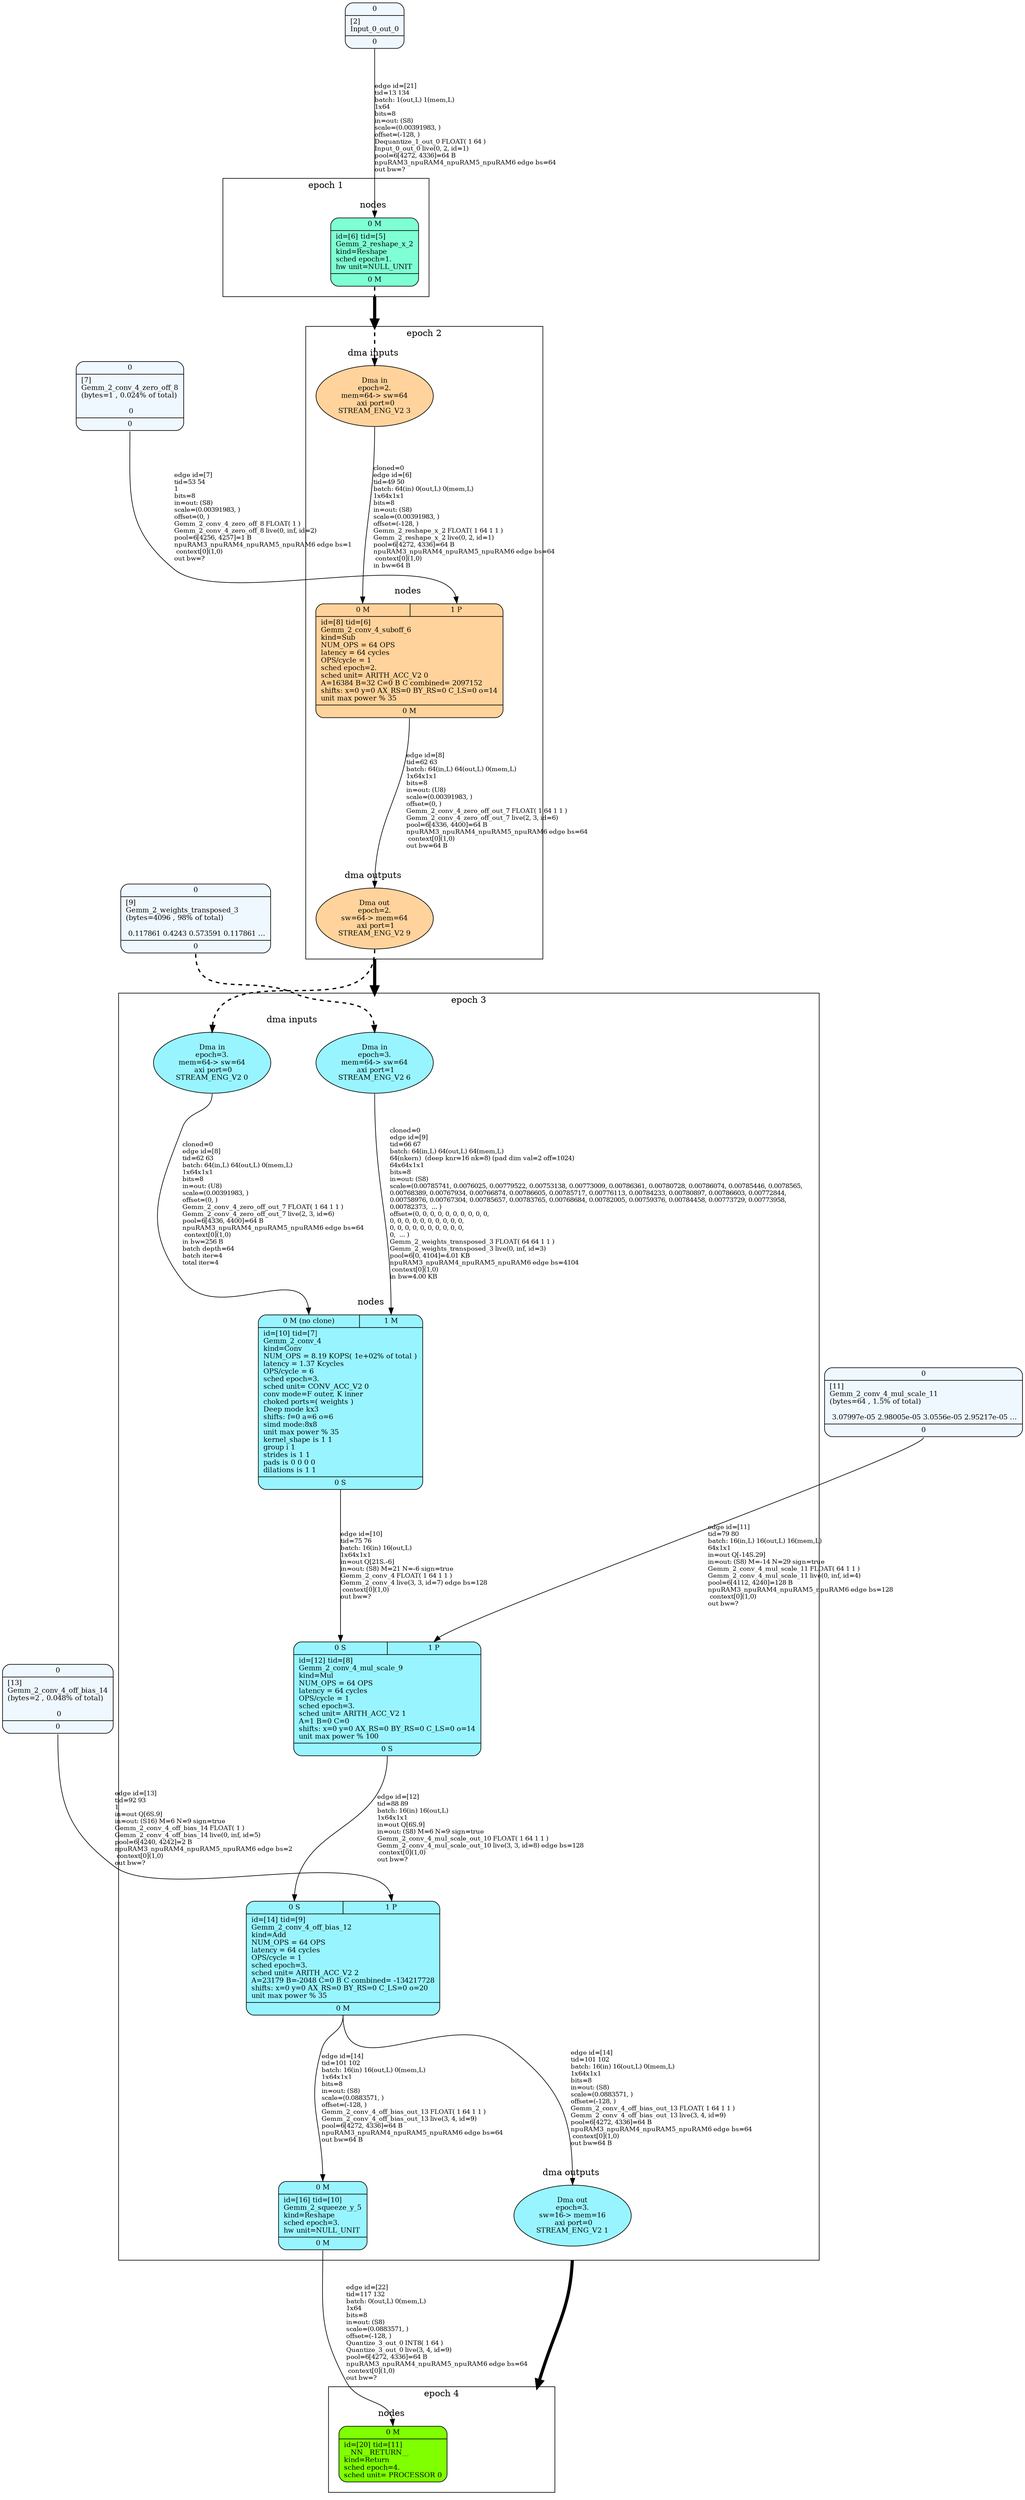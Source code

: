 digraph G {
graph [ fontsize=11 ];
node [ fontsize=11 ];
edge [ fontsize=10 ];
rankdir=BU
ranksep=1.5
nodesep=1
splines=spline
compound=true
Graphinfo [ label="" shape=plaintext, style=rounded, color=black, fontname="Arial-Bold" ];
subgraph cluster_1 { label="epoch 1"; fontsize=14; 
subgraph cluster_1_nodes { label="nodes "; peripheries=0;
Gemm_2_reshape_x_2 ;  }

subgraph cluster_dma_1_in { label=""; peripheries=0;
dummy_1[ style=invis ];  };
 }
subgraph cluster_2 { label="epoch 2"; fontsize=14; 
subgraph cluster_2_nodes { label="nodes "; peripheries=0;
Gemm_2_conv_4_suboff_6 ;  }

subgraph cluster_dma_2_in { label="dma inputs "; peripheries=0;
dma_3i2 ;  };

subgraph cluster_dma_2_out { label="dma outputs "; peripheries=0;
dma_9i2 ;  }
 }
Gemm_2_reshape_x_2:s -> dma_3i2:n [ltail="cluster_1" lhead=cluster_2 strength=1000 penwidth=5];
subgraph cluster_3 { label="epoch 3"; fontsize=14; 
subgraph cluster_3_nodes { label="nodes "; peripheries=0;
Gemm_2_conv_4 ; Gemm_2_conv_4_mul_scale_9 ; Gemm_2_conv_4_off_bias_12 ; Gemm_2_squeeze_y_5 ;  }

subgraph cluster_dma_3_in { label="dma inputs "; peripheries=0;
dma_6i3 ; dma_0i3 ;  };

subgraph cluster_dma_3_out { label="dma outputs "; peripheries=0;
dma_1i3 ;  }
 }
dma_9i2:s -> dma_6i3:n [ltail="cluster_2" lhead=cluster_3 strength=1000 penwidth=5];
subgraph cluster_4 { label="epoch 4"; fontsize=14; 
subgraph cluster_4_nodes { label="nodes "; peripheries=0;
__NN__RETURN__ ;  }

subgraph cluster_dma_4_in { label=""; peripheries=0;
dummy_4[ style=invis ];  };
 }
dma_1i3:s -> dummy_4:n [ltail="cluster_3" lhead=cluster_4 strength=1000 penwidth=5];
Gemm_2_conv_4_off_bias_14 [ label="{ { <i0> 0} |  [13]\lGemm_2_conv_4_off_bias_14\l(bytes=2 , 0.048% of total)\l\l 0 | { <o0> 0} }", shape=record, fillcolor="aliceblue", style="rounded,filled"  ] ;
Input_0_out_0 [ label="{ { <i0> 0} |  [2]\lInput_0_out_0 | { <o0> 0} }", shape=record, fillcolor="aliceblue", style="rounded,filled"  ] ;
Gemm_2_weights_transposed_3 [ label="{ { <i0> 0} |  [9]\lGemm_2_weights_transposed_3\l(bytes=4096 , 98% of total)\l\l 0.117861 0.4243 0.573591 0.117861 ... | { <o0> 0} }", shape=record, fillcolor="aliceblue", style="rounded,filled"  ] ;
Gemm_2_conv_4_mul_scale_11 [ label="{ { <i0> 0} |  [11]\lGemm_2_conv_4_mul_scale_11\l(bytes=64 , 1.5% of total)\l\l 3.07997e-05 2.98005e-05 3.0556e-05 2.95217e-05 ... | { <o0> 0} }", shape=record, fillcolor="aliceblue", style="rounded,filled"  ] ;
Gemm_2_conv_4_zero_off_8 [ label="{ { <i0> 0} |  [7]\lGemm_2_conv_4_zero_off_8\l(bytes=1 , 0.024% of total)\l\l 0 | { <o0> 0} }", shape=record, fillcolor="aliceblue", style="rounded,filled"  ] ;
Gemm_2_reshape_x_2 [ label="{ { < i0>  0 M } | id=[6] tid=[5]\lGemm_2_reshape_x_2\lkind=Reshape\lsched epoch=1.\lhw unit=NULL_UNIT\l | { < o0>  0 M } }", shape=record, fillcolor="aquamarine", style="rounded,filled"  ] ;
dma_9i2 [ label="Dma out\nepoch=2.\nsw=64-> mem=64
 axi port=1\nSTREAM_ENG_V2 9", shape=ellipse, width=0.1, fillcolor="burlywood1", style="rounded,filled"  ]
Gemm_2_conv_4_suboff_6:o0:s->dma_9i2:n [ label="edge id=[8]\ltid=62 63\lbatch: 64(in,L) 64(out,L) 0(mem,L) \l1x64x1x1\lbits=8\lin=out: (U8)\lscale=(0.00391983, )\loffset=(0, )\lGemm_2_conv_4_zero_off_out_7 FLOAT( 1 64 1 1 )\lGemm_2_conv_4_zero_off_out_7 live(2, 3, id=6)\lpool=6[4336, 4400]=64 B\lnpuRAM3_npuRAM4_npuRAM5_npuRAM6 edge bs=64\l context[0](1,0)\lout bw=64 B\l" ]; 
dma_3i2 [ label="Dma in\nepoch=2.\nmem=64-> sw=64
 axi port=0\nSTREAM_ENG_V2 3", shape=ellipse, width=0.1, fillcolor="burlywood1", style="rounded,filled"  ]
Gemm_2_conv_4_suboff_6 [ label="{ { < i0>  0 M  | < i1>  1 P } | id=[8] tid=[6]\lGemm_2_conv_4_suboff_6\lkind=Sub\lNUM_OPS = 64 OPS\llatency = 64 cycles\lOPS/cycle = 1\lsched epoch=2.\lsched unit= ARITH_ACC_V2 0\lA=16384 B=32 C=0 B C combined= 2097152\lshifts: x=0 y=0 AX_RS=0 BY_RS=0 C_LS=0 o=14\lunit max power % 35\l | { < o0>  0 M } }", shape=record, fillcolor="burlywood1", style="rounded,filled"  ] ;
dma_0i3 [ label="Dma in\nepoch=3.\nmem=64-> sw=64
 axi port=0\nSTREAM_ENG_V2 0", shape=ellipse, width=0.1, fillcolor="cadetblue1", style="rounded,filled"  ]
dma_6i3 [ label="Dma in\nepoch=3.\nmem=64-> sw=64
 axi port=1\nSTREAM_ENG_V2 6", shape=ellipse, width=0.1, fillcolor="cadetblue1", style="rounded,filled"  ]
Gemm_2_conv_4 [ label="{ { < i0>  0 M (no clone)  | < i1>  1 M } | id=[10] tid=[7]\lGemm_2_conv_4\lkind=Conv\lNUM_OPS = 8.19 KOPS( 1e+02% of total )\llatency = 1.37 Kcycles\lOPS/cycle = 6\lsched epoch=3.\lsched unit= CONV_ACC_V2 0\lconv mode=F outer, K inner\lchoked ports=( weights  )\lDeep mode kx3\lshifts: f=0 a=6 o=6\lsimd mode:8x8\lunit max power % 35\lkernel_shape is 1 1\lgroup i 1\lstrides is 1 1\lpads is 0 0 0 0\ldilations is 1 1\l | { < o0>  0 S } }", shape=record, fillcolor="cadetblue1", style="rounded,filled"  ] ;
Gemm_2_conv_4_mul_scale_9 [ label="{ { < i0>  0 S  | < i1>  1 P } | id=[12] tid=[8]\lGemm_2_conv_4_mul_scale_9\lkind=Mul\lNUM_OPS = 64 OPS\llatency = 64 cycles\lOPS/cycle = 1\lsched epoch=3.\lsched unit= ARITH_ACC_V2 1\lA=1 B=0 C=0\lshifts: x=0 y=0 AX_RS=0 BY_RS=0 C_LS=0 o=14\lunit max power % 100\l | { < o0>  0 S } }", shape=record, fillcolor="cadetblue1", style="rounded,filled"  ] ;
dma_1i3 [ label="Dma out\nepoch=3.\nsw=16-> mem=16
 axi port=0\nSTREAM_ENG_V2 1", shape=ellipse, width=0.1, fillcolor="cadetblue1", style="rounded,filled"  ]
Gemm_2_conv_4_off_bias_12:o0:s->dma_1i3:n [ label="edge id=[14]\ltid=101 102\lbatch: 16(in) 16(out,L) 0(mem,L) \l1x64x1x1\lbits=8\lin=out: (S8)\lscale=(0.0883571, )\loffset=(-128, )\lGemm_2_conv_4_off_bias_out_13 FLOAT( 1 64 1 1 )\lGemm_2_conv_4_off_bias_out_13 live(3, 4, id=9)\lpool=6[4272, 4336]=64 B\lnpuRAM3_npuRAM4_npuRAM5_npuRAM6 edge bs=64\l context[0](1,0)\lout bw=64 B\l" ]; 
Gemm_2_conv_4_off_bias_12 [ label="{ { < i0>  0 S  | < i1>  1 P } | id=[14] tid=[9]\lGemm_2_conv_4_off_bias_12\lkind=Add\lNUM_OPS = 64 OPS\llatency = 64 cycles\lOPS/cycle = 1\lsched epoch=3.\lsched unit= ARITH_ACC_V2 2\lA=23179 B=-2048 C=0 B C combined= -134217728\lshifts: x=0 y=0 AX_RS=0 BY_RS=0 C_LS=0 o=20\lunit max power % 35\l | { < o0>  0 M } }", shape=record, fillcolor="cadetblue1", style="rounded,filled"  ] ;
Gemm_2_squeeze_y_5 [ label="{ { < i0>  0 M } | id=[16] tid=[10]\lGemm_2_squeeze_y_5\lkind=Reshape\lsched epoch=3.\lhw unit=NULL_UNIT\l | { < o0>  0 M } }", shape=record, fillcolor="cadetblue1", style="rounded,filled"  ] ;
__NN__RETURN__ [ label="{ { < i0>  0 M } | id=[20] tid=[11]\l__NN__RETURN__\lkind=Return\lsched epoch=4.\lsched unit= PROCESSOR 0\l}", shape=record, fillcolor="chartreuse", style="rounded,filled"  ] ;
Gemm_2_reshape_x_2:o0:s->dma_3i2:n [ penwidth=2, style=dashed  ]; 
dma_3i2:s->Gemm_2_conv_4_suboff_6:i0:n [ label="cloned=0\ledge id=[6]\ltid=49 50\lbatch: 64(in) 0(out,L) 0(mem,L) \l1x64x1x1\lbits=8\lin=out: (S8)\lscale=(0.00391983, )\loffset=(-128, )\lGemm_2_reshape_x_2 FLOAT( 1 64 1 1 )\lGemm_2_reshape_x_2 live(0, 2, id=1)\lpool=6[4272, 4336]=64 B\lnpuRAM3_npuRAM4_npuRAM5_npuRAM6 edge bs=64\l context[0](1,0)\lin bw=64 B\l"   ]; 
Gemm_2_conv_4_zero_off_8:o0:s->Gemm_2_conv_4_suboff_6:i1:n [ label="edge id=[7]\ltid=53 54\l1\lbits=8\lin=out: (S8)\lscale=(0.00391983, )\loffset=(0, )\lGemm_2_conv_4_zero_off_8 FLOAT( 1 )\lGemm_2_conv_4_zero_off_8 live(0, inf, id=2)\lpool=6[4256, 4257]=1 B\lnpuRAM3_npuRAM4_npuRAM5_npuRAM6 edge bs=1\l context[0](1,0)\lout bw=?\l" ]; 
dma_9i2:s->dma_0i3:n [ penwidth=2, style=dashed  ]; 
dma_0i3:s->Gemm_2_conv_4:i0:n [ label="cloned=0\ledge id=[8]\ltid=62 63\lbatch: 64(in,L) 64(out,L) 0(mem,L) \l1x64x1x1\lbits=8\lin=out: (U8)\lscale=(0.00391983, )\loffset=(0, )\lGemm_2_conv_4_zero_off_out_7 FLOAT( 1 64 1 1 )\lGemm_2_conv_4_zero_off_out_7 live(2, 3, id=6)\lpool=6[4336, 4400]=64 B\lnpuRAM3_npuRAM4_npuRAM5_npuRAM6 edge bs=64\l context[0](1,0)\lin bw=256 B\lbatch depth=64\lbatch iter=4\ltotal iter=4\l"   ]; 
Gemm_2_weights_transposed_3:o0:s->dma_6i3:n [ penwidth=2, style=dashed  ]; 
dma_6i3:s->Gemm_2_conv_4:i1:n [ label="cloned=0\ledge id=[9]\ltid=66 67\lbatch: 64(in,L) 64(out,L) 64(mem,L) \l64(nkern)  (deep knr=16 nk=8) (pad dim val=2 off=1024)\l64x64x1x1\lbits=8\lin=out: (S8)\lscale=(0.00785741, 0.0076025, 0.00779522, 0.00753138, 0.00773009, 0.00786361, 0.00780728, 0.00786074, 0.00785446, 0.0078565, \l0.00768389, 0.00767934, 0.00766874, 0.00786605, 0.00785717, 0.00776113, 0.00784233, 0.00780897, 0.00786603, 0.00772844, \l0.00758976, 0.00767304, 0.00785657, 0.00783765, 0.00768684, 0.00782005, 0.00759376, 0.00784458, 0.00773729, 0.00773958, \l0.00782373,  ... )\loffset=(0, 0, 0, 0, 0, 0, 0, 0, 0, 0, \l0, 0, 0, 0, 0, 0, 0, 0, 0, 0, \l0, 0, 0, 0, 0, 0, 0, 0, 0, 0, \l0,  ... )\lGemm_2_weights_transposed_3 FLOAT( 64 64 1 1 )\lGemm_2_weights_transposed_3 live(0, inf, id=3)\lpool=6[0, 4104]=4.01 KB\lnpuRAM3_npuRAM4_npuRAM5_npuRAM6 edge bs=4104\l context[0](1,0)\lin bw=4.00 KB\l"   ]; 
Gemm_2_conv_4:o0:s->Gemm_2_conv_4_mul_scale_9:i0:n [ label="edge id=[10]\ltid=75 76\lbatch: 16(in) 16(out,L) \l1x64x1x1\lin=out Q[21S.-6]\lin=out: (S8) M=21 N=-6 sign=true\lGemm_2_conv_4 FLOAT( 1 64 1 1 )\lGemm_2_conv_4 live(3, 3, id=7) edge bs=128\l context[0](1,0)\lout bw=?\l" ]; 
Gemm_2_conv_4_mul_scale_11:o0:s->Gemm_2_conv_4_mul_scale_9:i1:n [ label="edge id=[11]\ltid=79 80\lbatch: 16(in,L) 16(out,L) 16(mem,L) \l64x1x1\lin=out Q[-14S.29]\lin=out: (S8) M=-14 N=29 sign=true\lGemm_2_conv_4_mul_scale_11 FLOAT( 64 1 1 )\lGemm_2_conv_4_mul_scale_11 live(0, inf, id=4)\lpool=6[4112, 4240]=128 B\lnpuRAM3_npuRAM4_npuRAM5_npuRAM6 edge bs=128\l context[0](1,0)\lout bw=?\l" ]; 
Gemm_2_conv_4_mul_scale_9:o0:s->Gemm_2_conv_4_off_bias_12:i0:n [ label="edge id=[12]\ltid=88 89\lbatch: 16(in) 16(out,L) \l1x64x1x1\lin=out Q[6S.9]\lin=out: (S8) M=6 N=9 sign=true\lGemm_2_conv_4_mul_scale_out_10 FLOAT( 1 64 1 1 )\lGemm_2_conv_4_mul_scale_out_10 live(3, 3, id=8) edge bs=128\l context[0](1,0)\lout bw=?\l" ]; 
Gemm_2_conv_4_off_bias_14:o0:s->Gemm_2_conv_4_off_bias_12:i1:n [ label="edge id=[13]\ltid=92 93\l1\lin=out Q[6S.9]\lin=out: (S16) M=6 N=9 sign=true\lGemm_2_conv_4_off_bias_14 FLOAT( 1 )\lGemm_2_conv_4_off_bias_14 live(0, inf, id=5)\lpool=6[4240, 4242]=2 B\lnpuRAM3_npuRAM4_npuRAM5_npuRAM6 edge bs=2\l context[0](1,0)\lout bw=?\l" ]; 
Gemm_2_conv_4_off_bias_12:o0:s->Gemm_2_squeeze_y_5:i0:n [ label="edge id=[14]\ltid=101 102\lbatch: 16(in) 16(out,L) 0(mem,L) \l1x64x1x1\lbits=8\lin=out: (S8)\lscale=(0.0883571, )\loffset=(-128, )\lGemm_2_conv_4_off_bias_out_13 FLOAT( 1 64 1 1 )\lGemm_2_conv_4_off_bias_out_13 live(3, 4, id=9)\lpool=6[4272, 4336]=64 B\lnpuRAM3_npuRAM4_npuRAM5_npuRAM6 edge bs=64\lout bw=64 B\l" ]; 
Input_0_out_0:o0:s->Gemm_2_reshape_x_2:i0:n [ label="edge id=[21]\ltid=13 134\lbatch: 1(out,L) 1(mem,L) \l1x64\lbits=8\lin=out: (S8)\lscale=(0.00391983, )\loffset=(-128, )\lDequantize_1_out_0 FLOAT( 1 64 )\lInput_0_out_0 live(0, 2, id=1)\lpool=6[4272, 4336]=64 B\lnpuRAM3_npuRAM4_npuRAM5_npuRAM6 edge bs=64\lout bw=?\l" ]; 
Gemm_2_squeeze_y_5:o0:s->__NN__RETURN__:i0:n [ label="edge id=[22]\ltid=117 132\lbatch: 0(out,L) 0(mem,L) \l1x64\lbits=8\lin=out: (S8)\lscale=(0.0883571, )\loffset=(-128, )\lQuantize_3_out_0 INT8( 1 64 )\lQuantize_3_out_0 live(3, 4, id=9)\lpool=6[4272, 4336]=64 B\lnpuRAM3_npuRAM4_npuRAM5_npuRAM6 edge bs=64\l context[0](1,0)\lout bw=?\l" ]; 
}
